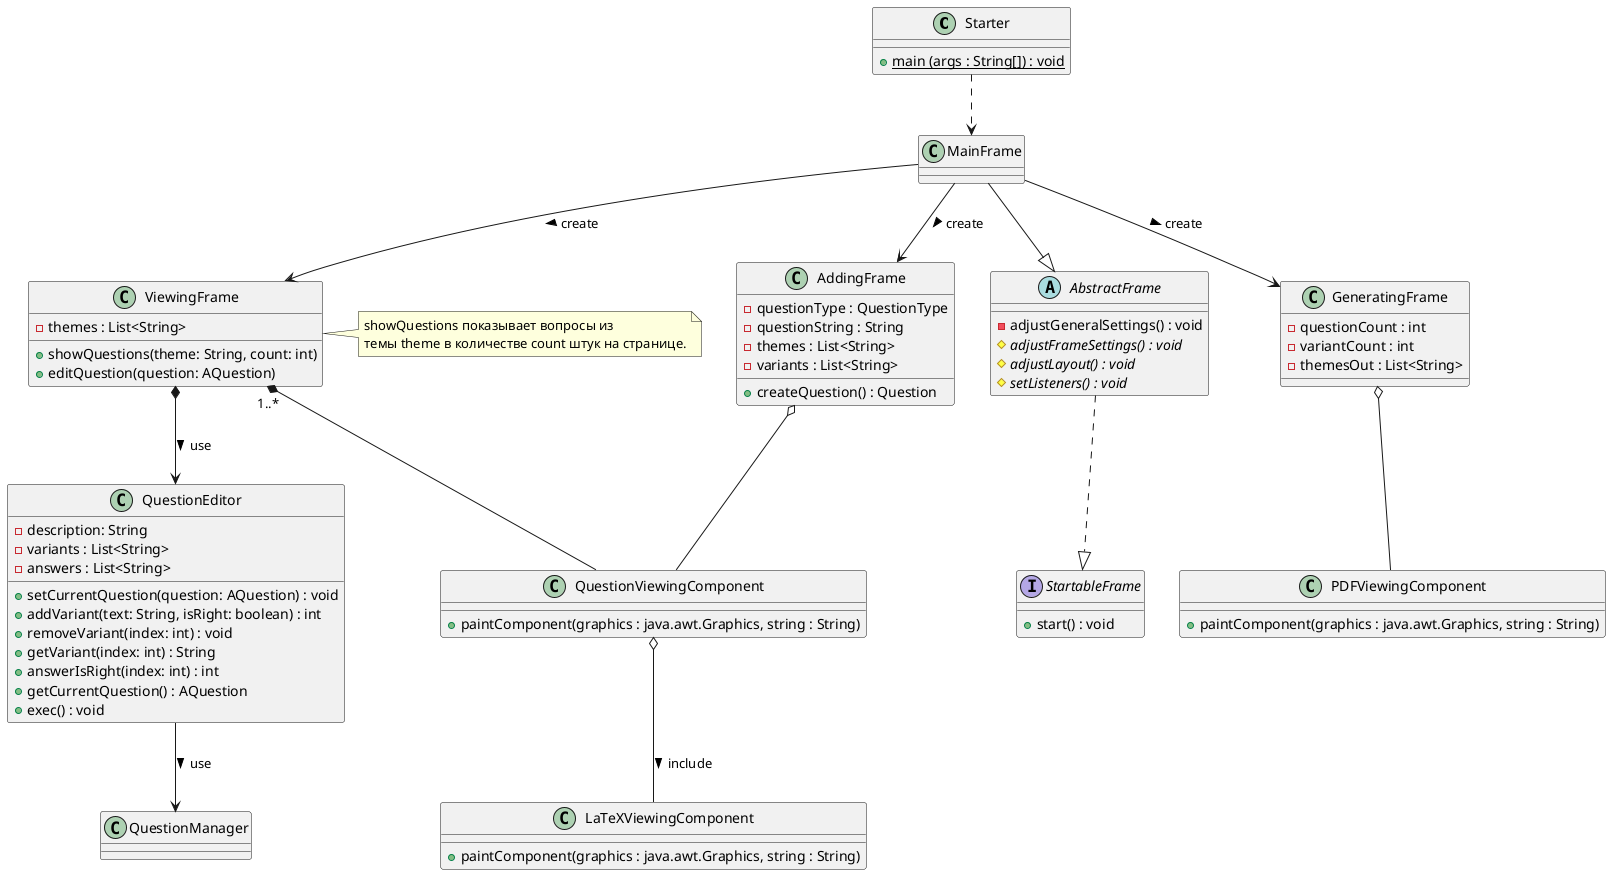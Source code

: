@startuml
class Starter {
    +main {static} (args : String[]) : void
}

interface StartableFrame {
    +start() : void
}

abstract class AbstractFrame {
    -adjustGeneralSettings() : void
    #adjustFrameSettings() {abstract} : void
    #adjustLayout() {abstract} : void
    #setListeners() {abstract} : void
}

class MainFrame {

}

class AddingFrame {
    -questionType : QuestionType
    -questionString : String
    -themes : List<String>
    -variants : List<String>
    +createQuestion() : Question
}

class ViewingFrame {
    -themes : List<String>
    +showQuestions(theme: String, count: int)
    +editQuestion(question: AQuestion)

}

class QuestionEditor {
    -description: String
    -variants : List<String>
    -answers : List<String>
    +setCurrentQuestion(question: AQuestion) : void
    +addVariant(text: String, isRight: boolean) : int
    +removeVariant(index: int) : void
    +getVariant(index: int) : String
    +answerIsRight(index: int) : int
    +getCurrentQuestion() : AQuestion
    +exec() : void
}
note right of ViewingFrame
    showQuestions показывает вопросы из
    темы theme в количестве count штук на странице.
end note

class GeneratingFrame {
    -questionCount : int
    -variantCount : int
    -themesOut : List<String>
}


class LaTeXViewingComponent {
    +paintComponent(graphics : java.awt.Graphics, string : String)
}

class QuestionViewingComponent {
    +paintComponent(graphics : java.awt.Graphics, string : String)
}

class PDFViewingComponent {
    +paintComponent(graphics : java.awt.Graphics, string : String)
}

Starter ..> MainFrame

AbstractFrame ..|> StartableFrame
MainFrame --|> AbstractFrame

MainFrame --> AddingFrame : create >
MainFrame --> ViewingFrame : create >
MainFrame --> GeneratingFrame : create >

AddingFrame o-- QuestionViewingComponent
QuestionViewingComponent o-- LaTeXViewingComponent : include >

ViewingFrame *--> QuestionEditor : use >
QuestionEditor --> QuestionManager : use >

ViewingFrame "1..*" *-- QuestionViewingComponent
GeneratingFrame o-- PDFViewingComponent

@enduml

